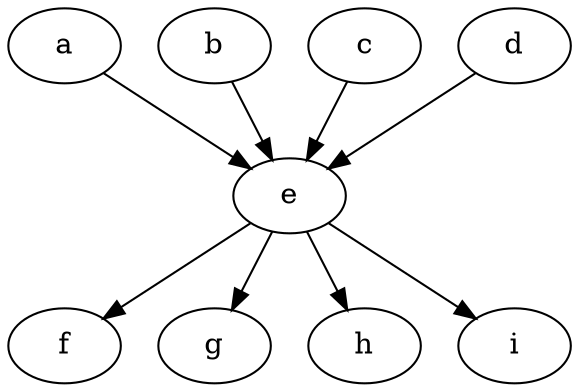 digraph "manyedge"{
a [Weight=7];
b [Weight=5];
c [Weight=3];
d [Weight=11];
e [Weight=8];
f [Weight=2];
g [Weight=9];
h [Weight=10];
i [Weight=5];
a -> e [Weight=3];
b -> e [Weight=12];
c -> e [Weight=1];
d -> e [Weight=4];
e -> f [Weight=7];
e -> g [Weight=8];
e -> h [Weight=1];
e -> i [Weight=2];
}